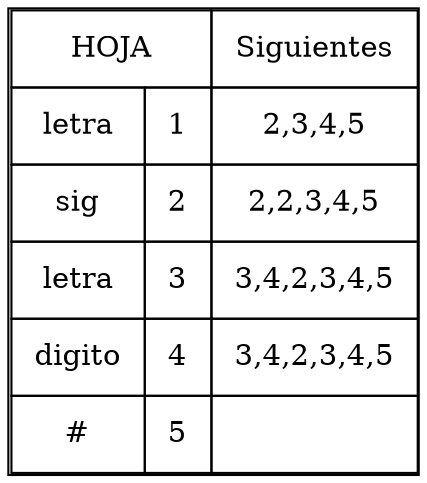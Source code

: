 digraph grafica{
rankdir=LR;
forcelabels= true;
node [shape = plain];
nodo24 [label = <<table border = '1' cellboder = '1' cellspacing='0' cellpadding='10'>
<tr>
<td COLSPAN='2'>HOJA</td>
<td>Siguientes</td>
</tr>
<tr>
<td>letra</td>
<td>1</td>
<td>2,3,4,5</td>
</tr>
<tr>
<td>sig</td>
<td>2</td>
<td>2,2,3,4,5</td>
</tr>
<tr>
<td>letra</td>
<td>3</td>
<td>3,4,2,3,4,5</td>
</tr>
<tr>
<td>digito</td>
<td>4</td>
<td>3,4,2,3,4,5</td>
</tr>
<tr>
<td>#</td>
<td>5</td>
<td></td>
</tr>
</table>>];

}